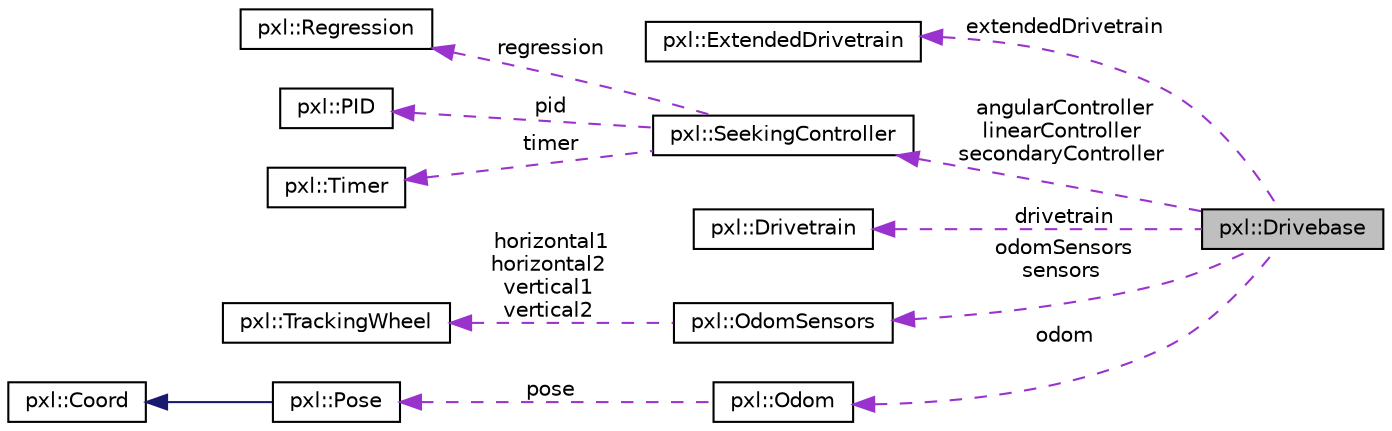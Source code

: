 digraph "pxl::Drivebase"
{
 // LATEX_PDF_SIZE
  edge [fontname="Helvetica",fontsize="10",labelfontname="Helvetica",labelfontsize="10"];
  node [fontname="Helvetica",fontsize="10",shape=record];
  rankdir="LR";
  Node1 [label="pxl::Drivebase",height=0.2,width=0.4,color="black", fillcolor="grey75", style="filled", fontcolor="black",tooltip="The Drivebase class represents the base of a robot's drivetrain."];
  Node2 -> Node1 [dir="back",color="darkorchid3",fontsize="10",style="dashed",label=" extendedDrivetrain" ,fontname="Helvetica"];
  Node2 [label="pxl::ExtendedDrivetrain",height=0.2,width=0.4,color="black", fillcolor="white", style="filled",URL="$classpxl_1_1ExtendedDrivetrain.html",tooltip=" "];
  Node3 -> Node1 [dir="back",color="darkorchid3",fontsize="10",style="dashed",label=" angularController\nlinearController\nsecondaryController" ,fontname="Helvetica"];
  Node3 [label="pxl::SeekingController",height=0.2,width=0.4,color="black", fillcolor="white", style="filled",URL="$classpxl_1_1SeekingController.html",tooltip="The SeekingController class represents a controller used for seeking a target value."];
  Node4 -> Node3 [dir="back",color="darkorchid3",fontsize="10",style="dashed",label=" regression" ,fontname="Helvetica"];
  Node4 [label="pxl::Regression",height=0.2,width=0.4,color="black", fillcolor="white", style="filled",URL="$classpxl_1_1Regression.html",tooltip="A class that performs regression analysis on a set of points."];
  Node5 -> Node3 [dir="back",color="darkorchid3",fontsize="10",style="dashed",label=" pid" ,fontname="Helvetica"];
  Node5 [label="pxl::PID",height=0.2,width=0.4,color="black", fillcolor="white", style="filled",URL="$classpxl_1_1PID.html",tooltip="A class representing a Proportional-Integral-Derivative (PID) controller."];
  Node6 -> Node3 [dir="back",color="darkorchid3",fontsize="10",style="dashed",label=" timer" ,fontname="Helvetica"];
  Node6 [label="pxl::Timer",height=0.2,width=0.4,color="black", fillcolor="white", style="filled",URL="$classpxl_1_1Timer.html",tooltip=" "];
  Node7 -> Node1 [dir="back",color="darkorchid3",fontsize="10",style="dashed",label=" drivetrain" ,fontname="Helvetica"];
  Node7 [label="pxl::Drivetrain",height=0.2,width=0.4,color="black", fillcolor="white", style="filled",URL="$classpxl_1_1Drivetrain.html",tooltip="Represents a drivetrain for a robot."];
  Node8 -> Node1 [dir="back",color="darkorchid3",fontsize="10",style="dashed",label=" odomSensors\nsensors" ,fontname="Helvetica"];
  Node8 [label="pxl::OdomSensors",height=0.2,width=0.4,color="black", fillcolor="white", style="filled",URL="$structpxl_1_1OdomSensors.html",tooltip=" "];
  Node9 -> Node8 [dir="back",color="darkorchid3",fontsize="10",style="dashed",label=" horizontal1\nhorizontal2\nvertical1\nvertical2" ,fontname="Helvetica"];
  Node9 [label="pxl::TrackingWheel",height=0.2,width=0.4,color="black", fillcolor="white", style="filled",URL="$classpxl_1_1TrackingWheel.html",tooltip="Represents a tracking wheel used for measuring distance traveled by a robot."];
  Node10 -> Node1 [dir="back",color="darkorchid3",fontsize="10",style="dashed",label=" odom" ,fontname="Helvetica"];
  Node10 [label="pxl::Odom",height=0.2,width=0.4,color="black", fillcolor="white", style="filled",URL="$classpxl_1_1Odom.html",tooltip="The Odom class represents an odometry system that tracks the robot's position and orientation."];
  Node11 -> Node10 [dir="back",color="darkorchid3",fontsize="10",style="dashed",label=" pose" ,fontname="Helvetica"];
  Node11 [label="pxl::Pose",height=0.2,width=0.4,color="black", fillcolor="white", style="filled",URL="$classpxl_1_1Pose.html",tooltip="The Pose class contains classes and functions related to (x, y, theta) coordinates."];
  Node12 -> Node11 [dir="back",color="midnightblue",fontsize="10",style="solid",fontname="Helvetica"];
  Node12 [label="pxl::Coord",height=0.2,width=0.4,color="black", fillcolor="white", style="filled",URL="$classpxl_1_1Coord.html",tooltip="Represents a coordinate in 2D space."];
}

